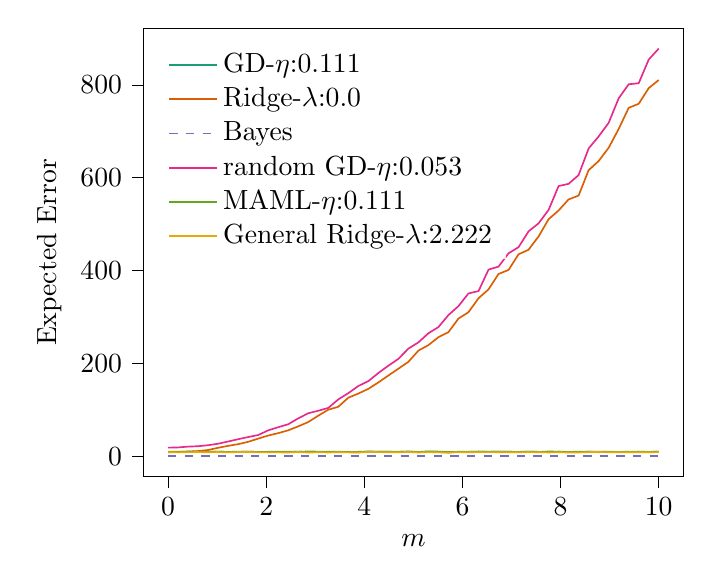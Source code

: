 % This file was created with tikzplotlib v0.10.1.
\begin{tikzpicture}

\definecolor{chocolate217952}{RGB}{217,95,2}
\definecolor{darkcyan27158119}{RGB}{27,158,119}
\definecolor{darkgray176}{RGB}{176,176,176}
\definecolor{deeppink23141138}{RGB}{231,41,138}
\definecolor{lightslategray117112179}{RGB}{117,112,179}
\definecolor{olivedrab10216630}{RGB}{102,166,30}
\definecolor{orange2301712}{RGB}{230,171,2}

\begin{axis}[
legend cell align={left},
legend style={
  fill opacity=0.8,
  draw opacity=1,
  text opacity=1,
  at={(0.03,0.97)},
  anchor=north west,
  draw=none
},
tick align=outside,
tick pos=left,
x grid style={darkgray176},
xlabel={\(\displaystyle m\)},
xmin=-0.5, xmax=10.5,
xtick style={color=black},
y grid style={darkgray176},
ylabel={Expected Error},
ymin=-42.846, ymax=921.754,
ytick style={color=black}
]
\addplot [semithick, darkcyan27158119]
table {%
0 10.279
0.204 9.935
0.408 10.396
0.612 10.563
0.816 10.298
1.02 10.722
1.224 9.991
1.429 10.755
1.633 10.8
1.837 9.833
2.041 10.133
2.245 9.78
2.449 9.686
2.653 10.787
2.857 9.602
3.061 10.189
3.265 9.754
3.469 10.287
3.673 9.654
3.878 9.466
4.082 11.137
4.286 10.539
4.49 10.338
4.694 10.182
4.898 11.011
5.102 9.518
5.306 10.746
5.51 10.001
5.714 8.982
5.918 10.527
6.122 10.172
6.327 10.712
6.531 10.651
6.735 10.545
6.939 10.32
7.143 10.245
7.347 10.577
7.551 10.267
7.755 9.557
7.959 10.463
8.163 9.558
8.367 9.721
8.571 10.522
8.776 10.691
8.98 10.104
9.184 10.07
9.388 9.979
9.592 10.014
9.796 10.007
10 10.547
};
\addlegendentry{GD-$\eta$:0.111}
\addplot [semithick, chocolate217952]
table {%
0 9.41
0.204 10.112
0.408 10.958
0.612 11.958
0.816 14.238
1.02 19.037
1.224 23.161
1.429 26.847
1.633 31.896
1.837 38.739
2.041 45.361
2.245 50.501
2.449 56.618
2.653 65.137
2.857 74.417
3.061 88.14
3.265 100.93
3.469 107.26
3.673 126.828
3.878 135.687
4.082 145.875
4.286 159.703
4.49 174.542
4.694 189.205
4.898 203.98
5.102 228.094
5.306 239.976
5.51 256.954
5.714 267.879
5.918 297.02
6.122 310.711
6.327 340.725
6.531 359.926
6.735 392.966
6.939 401.668
7.143 435.35
7.347 445.18
7.551 473.696
7.755 510.773
7.959 529.561
8.163 553.426
8.367 561.574
8.571 616.323
8.776 636.01
8.98 664.569
9.184 704.913
9.388 750.442
9.592 759.162
9.796 792.82
10 810.33
};
\addlegendentry{Ridge-$\lambda$:0.0}
\addplot [semithick, lightslategray117112179, dashed]
table {%
0 1.0
0.204 1.0
0.408 1.0
0.612 1.0
0.816 1.0
1.02 1.0
1.224 1.0
1.429 1.0
1.633 1.0
1.837 1.0
2.041 1.0
2.245 1.0
2.449 1.0
2.653 1.0
2.857 1.0
3.061 1.0
3.265 1.0
3.469 1.0
3.673 1.0
3.878 1.0
4.082 1.0
4.286 1.0
4.49 1.0
4.694 1.0
4.898 1.0
5.102 1.0
5.306 1.0
5.51 1.0
5.714 1.0
5.918 1.0
6.122 1.0
6.327 1.0
6.531 1.0
6.735 1.0
6.939 1.0
7.143 1.0
7.347 1.0
7.551 1.0
7.755 1.0
7.959 1.0
8.163 1.0
8.367 1.0
8.571 1.0
8.776 1.0
8.98 1.0
9.184 1.0
9.388 1.0
9.592 1.0
9.796 1.0
10 1.0
};
\addlegendentry{Bayes}
\addplot [semithick, deeppink23141138]
table {%
0 19.273
0.204 19.777
0.408 21.494
0.612 22.405
0.816 24.52
1.02 27.791
1.224 32.52
1.429 37.478
1.633 42.155
1.837 46.463
2.041 56.592
2.245 63.264
2.449 69.681
2.653 82.293
2.857 93.327
3.061 98.727
3.265 104.829
3.469 123.076
3.673 136.522
3.878 151.979
4.082 162.46
4.286 179.94
4.49 195.701
4.694 210.35
4.898 232.399
5.102 245.84
5.306 265.452
5.51 278.772
5.714 304.572
5.918 323.779
6.122 351.108
6.327 356.199
6.531 402.358
6.735 408.795
6.939 437.473
7.143 450.662
7.347 484.703
7.551 501.905
7.755 530.631
7.959 582.116
8.163 586.922
8.367 605.725
8.571 663.081
8.776 688.964
8.98 718.214
9.184 771.001
9.388 801.163
9.592 803.386
9.796 854.273
10 877.908
};
\addlegendentry{random GD-$\eta$:0.053}
\addplot [semithick, olivedrab10216630]
table {%
0 10.38
0.204 10.311
0.408 10.832
0.612 10.317
0.816 10.242
1.02 10.814
1.224 9.97
1.429 10.126
1.633 10.703
1.837 9.987
2.041 10.326
2.245 10.359
2.449 10.571
2.653 10.243
2.857 11.112
3.061 10.711
3.265 10.288
3.469 10.566
3.673 9.959
3.878 10.313
4.082 10.471
4.286 10.288
4.49 10.742
4.694 10.283
4.898 10.788
5.102 10.026
5.306 11.268
5.51 10.834
5.714 10.075
5.918 10.112
6.122 10.354
6.327 10.848
6.531 10.19
6.735 10.659
6.939 10.569
7.143 9.606
7.347 10.717
7.551 9.984
7.755 10.993
7.959 10.667
8.163 10.115
8.367 10.502
8.571 10.668
8.776 9.48
8.98 10.702
9.184 10.033
9.388 10.678
9.592 10.655
9.796 10.252
10 10.436
};
\addlegendentry{MAML-$\eta$:0.111}
\addplot [semithick, orange2301712]
table {%
0 9.579
0.204 9.097
0.408 9.719
0.612 9.782
0.816 9.375
1.02 9.87
1.224 9.08
1.429 9.884
1.633 9.946
1.837 9.087
2.041 9.084
2.245 9.081
2.449 8.867
2.653 9.919
2.857 8.747
3.061 9.329
3.265 8.914
3.469 9.362
3.673 9.058
3.878 8.742
4.082 10.137
4.286 9.694
4.49 9.372
4.694 9.36
4.898 10.027
5.102 8.812
5.306 9.756
5.51 9.162
5.714 8.312
5.918 9.712
6.122 9.254
6.327 9.718
6.531 9.732
6.735 9.47
6.939 9.527
7.143 9.444
7.347 9.807
7.551 9.365
7.755 8.913
7.959 9.43
8.163 8.808
8.367 8.843
8.571 9.737
8.776 9.966
8.98 9.344
9.184 9.254
9.388 9.392
9.592 9.328
9.796 9.28
10 9.794
};
\addlegendentry{General Ridge-$\lambda$:2.222}
\end{axis}

\end{tikzpicture}
